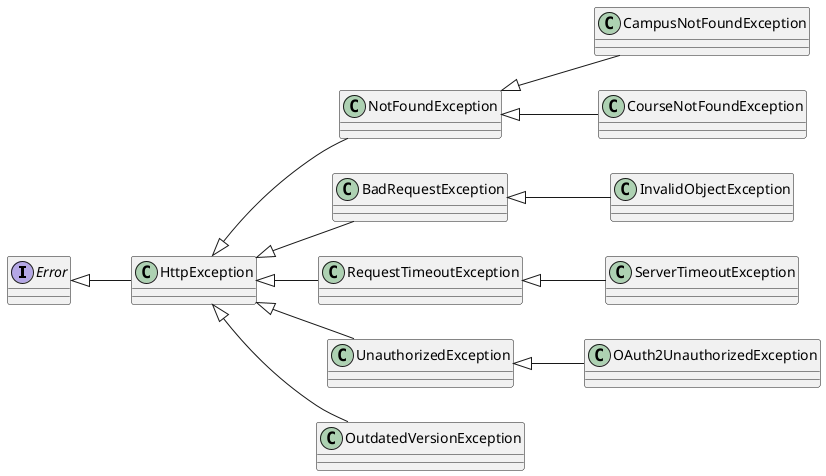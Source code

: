 @startuml "Class Diagram"

left to right direction

interface Error 
class HttpException extends Error
class NotFoundException extends HttpException
class BadRequestException extends HttpException
class RequestTimeoutException extends HttpException
class UnauthorizedException extends HttpException
class CampusNotFoundException extends NotFoundException
class CourseNotFoundException extends NotFoundException
class InvalidObjectException extends BadRequestException
class OutdatedVersionException extends HttpException
class ServerTimeoutException extends RequestTimeoutException
class OAuth2UnauthorizedException extends UnauthorizedException

@enduml